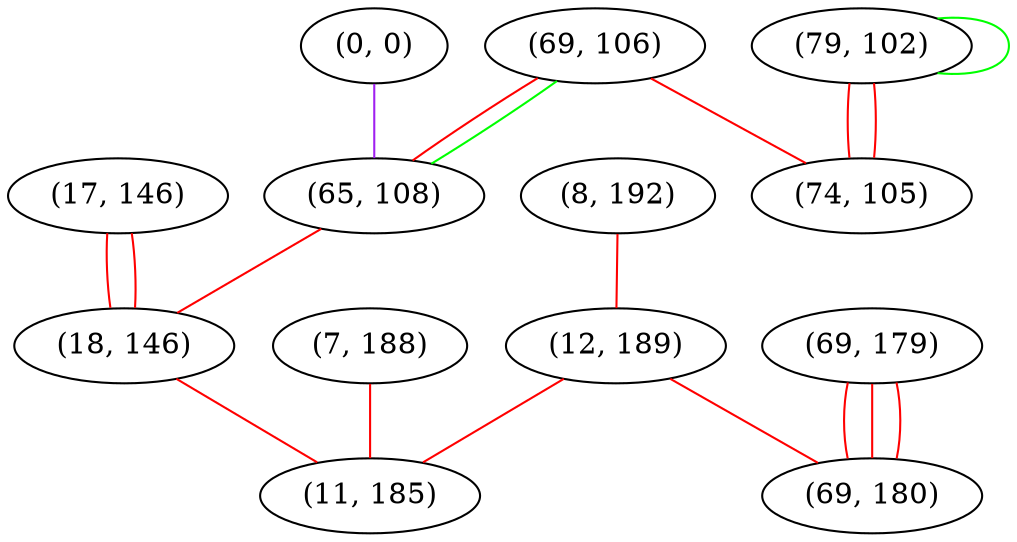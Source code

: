 graph "" {
"(17, 146)";
"(0, 0)";
"(69, 106)";
"(65, 108)";
"(8, 192)";
"(79, 102)";
"(69, 179)";
"(12, 189)";
"(69, 180)";
"(18, 146)";
"(7, 188)";
"(11, 185)";
"(74, 105)";
"(17, 146)" -- "(18, 146)"  [color=red, key=0, weight=1];
"(17, 146)" -- "(18, 146)"  [color=red, key=1, weight=1];
"(0, 0)" -- "(65, 108)"  [color=purple, key=0, weight=4];
"(69, 106)" -- "(74, 105)"  [color=red, key=0, weight=1];
"(69, 106)" -- "(65, 108)"  [color=red, key=0, weight=1];
"(69, 106)" -- "(65, 108)"  [color=green, key=1, weight=2];
"(65, 108)" -- "(18, 146)"  [color=red, key=0, weight=1];
"(8, 192)" -- "(12, 189)"  [color=red, key=0, weight=1];
"(79, 102)" -- "(79, 102)"  [color=green, key=0, weight=2];
"(79, 102)" -- "(74, 105)"  [color=red, key=0, weight=1];
"(79, 102)" -- "(74, 105)"  [color=red, key=1, weight=1];
"(69, 179)" -- "(69, 180)"  [color=red, key=0, weight=1];
"(69, 179)" -- "(69, 180)"  [color=red, key=1, weight=1];
"(69, 179)" -- "(69, 180)"  [color=red, key=2, weight=1];
"(12, 189)" -- "(11, 185)"  [color=red, key=0, weight=1];
"(12, 189)" -- "(69, 180)"  [color=red, key=0, weight=1];
"(18, 146)" -- "(11, 185)"  [color=red, key=0, weight=1];
"(7, 188)" -- "(11, 185)"  [color=red, key=0, weight=1];
}
